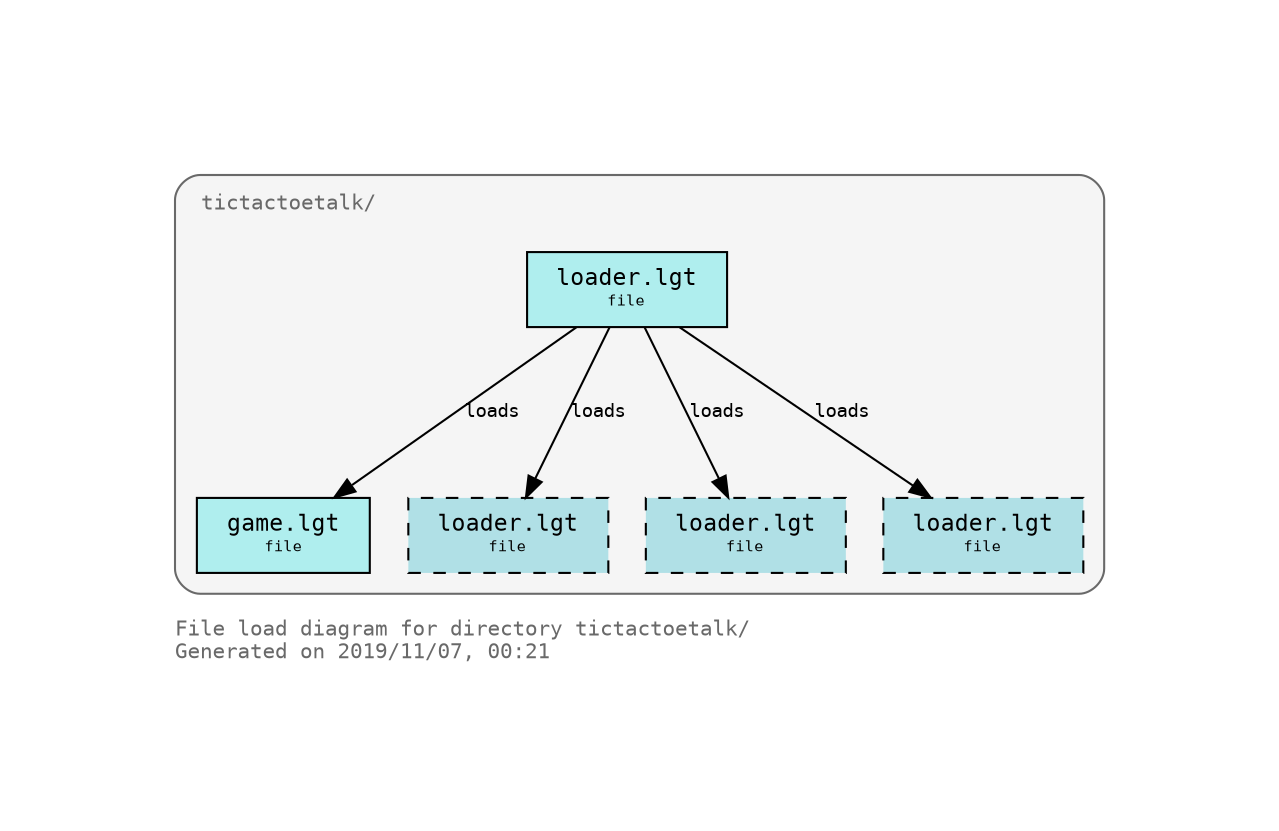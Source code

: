 digraph "tictactoetalk" {
rankdir="TB"
ranksep="1.0"
compound="true"
splines="true"
pack="true"
clusterrank="local"
labeljust="l"
margin="1.0"
fontname="Courier"
fontsize="10"
fontcolor="dimgray"
pencolor="dimgray"
node [shape="ellipse",style="filled",fillcolor="white",fontname="Courier",fontsize="9"]
edge [fontname="Courier",fontsize="9"]
label="File load diagram for directory tictactoetalk/\lGenerated on 2019/11/07, 00:21\l"

subgraph "cluster_directory_tictactoetalk" {
bgcolor="whitesmoke"
style="rounded"
margin="10"
label=<<TABLE border="0" cellborder="0"><TR><TD tooltip="tictactoetalk/">tictactoetalk/</TD></TR></TABLE>>
tooltip="tictactoetalk/"
"/home/paul/Development/tictactoetalk/loader.lgt" [shape="box",tooltip="tictactoetalk/loader.lgt",style="filled",fillcolor="paleturquoise",label=<<TABLE border="0" cellborder="0" cellspacing="0" cellpadding="0"><TR><TD> </TD><TD><FONT POINT-SIZE="11">loader.lgt</FONT></TD><TD> </TD></TR><TR><TD> </TD><TD><FONT POINT-SIZE="7">file</FONT></TD><TD> </TD></TR></TABLE>>]
"/home/paul/Development/tictactoetalk/game.lgt" [shape="box",tooltip="tictactoetalk/game.lgt",style="filled",fillcolor="paleturquoise",label=<<TABLE border="0" cellborder="0" cellspacing="0" cellpadding="0"><TR><TD> </TD><TD><FONT POINT-SIZE="11">game.lgt</FONT></TD><TD> </TD></TR><TR><TD> </TD><TD><FONT POINT-SIZE="7">file</FONT></TD><TD> </TD></TR></TABLE>>]
"/home/paul/logtalk/library/types/loader.lgt" [shape="box",tooltip="logtalk/library/types/loader.lgt",style="filled,dashed",fillcolor="powderblue",label=<<TABLE border="0" cellborder="0" cellspacing="0" cellpadding="0"><TR><TD> </TD><TD><FONT POINT-SIZE="11">loader.lgt</FONT></TD><TD> </TD></TR><TR><TD> </TD><TD><FONT POINT-SIZE="7">file</FONT></TD><TD> </TD></TR></TABLE>>]
"/home/paul/logtalk/library/meta/loader.lgt" [shape="box",tooltip="logtalk/library/meta/loader.lgt",style="filled,dashed",fillcolor="powderblue",label=<<TABLE border="0" cellborder="0" cellspacing="0" cellpadding="0"><TR><TD> </TD><TD><FONT POINT-SIZE="11">loader.lgt</FONT></TD><TD> </TD></TR><TR><TD> </TD><TD><FONT POINT-SIZE="7">file</FONT></TD><TD> </TD></TR></TABLE>>]
"/home/paul/logtalk/library/random/loader.lgt" [shape="box",tooltip="logtalk/library/random/loader.lgt",style="filled,dashed",fillcolor="powderblue",label=<<TABLE border="0" cellborder="0" cellspacing="0" cellpadding="0"><TR><TD> </TD><TD><FONT POINT-SIZE="11">loader.lgt</FONT></TD><TD> </TD></TR><TR><TD> </TD><TD><FONT POINT-SIZE="7">file</FONT></TD><TD> </TD></TR></TABLE>>]
"/home/paul/Development/tictactoetalk/loader.lgt" -> "/home/paul/logtalk/library/types/loader.lgt" [arrowhead="normal",labeltooltip="loads",label=<loads>]
"/home/paul/Development/tictactoetalk/loader.lgt" -> "/home/paul/logtalk/library/meta/loader.lgt" [arrowhead="normal",labeltooltip="loads",label=<loads>]
"/home/paul/Development/tictactoetalk/loader.lgt" -> "/home/paul/logtalk/library/random/loader.lgt" [arrowhead="normal",labeltooltip="loads",label=<loads>]
"/home/paul/Development/tictactoetalk/loader.lgt" -> "/home/paul/Development/tictactoetalk/game.lgt" [arrowhead="normal",labeltooltip="loads",label=<loads>]
}

}

